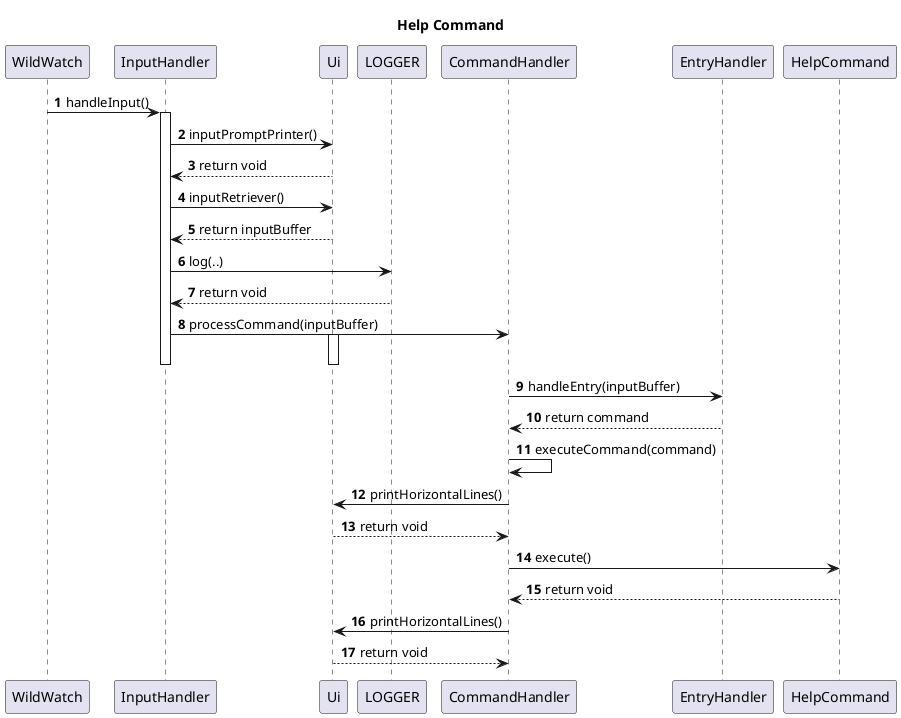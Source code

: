 @startuml
'https://plantuml.com/sequence-diagram

autonumber

title Help Command

participant a as "WildWatch"
participant b as "InputHandler"
participant c as "Ui"
participant d as "LOGGER"
participant e as "CommandHandler"
participant f as "EntryHandler"
participant g as "HelpCommand"

a->b: handleInput()
activate b
b->c: inputPromptPrinter()
c-->b: return void
b->c: inputRetriever()
c-->b: return inputBuffer
b->d: log(..)
d-->b: return void
b->e: processCommand(inputBuffer)
activate c
deactivate b
deactivate c
e->f: handleEntry(inputBuffer)
f-->e: return command
e->e: executeCommand(command)
e->c: printHorizontalLines()
c-->e: return void
e->g: execute()
g-->e: return void
e->c: printHorizontalLines()
c-->e: return void
@enduml